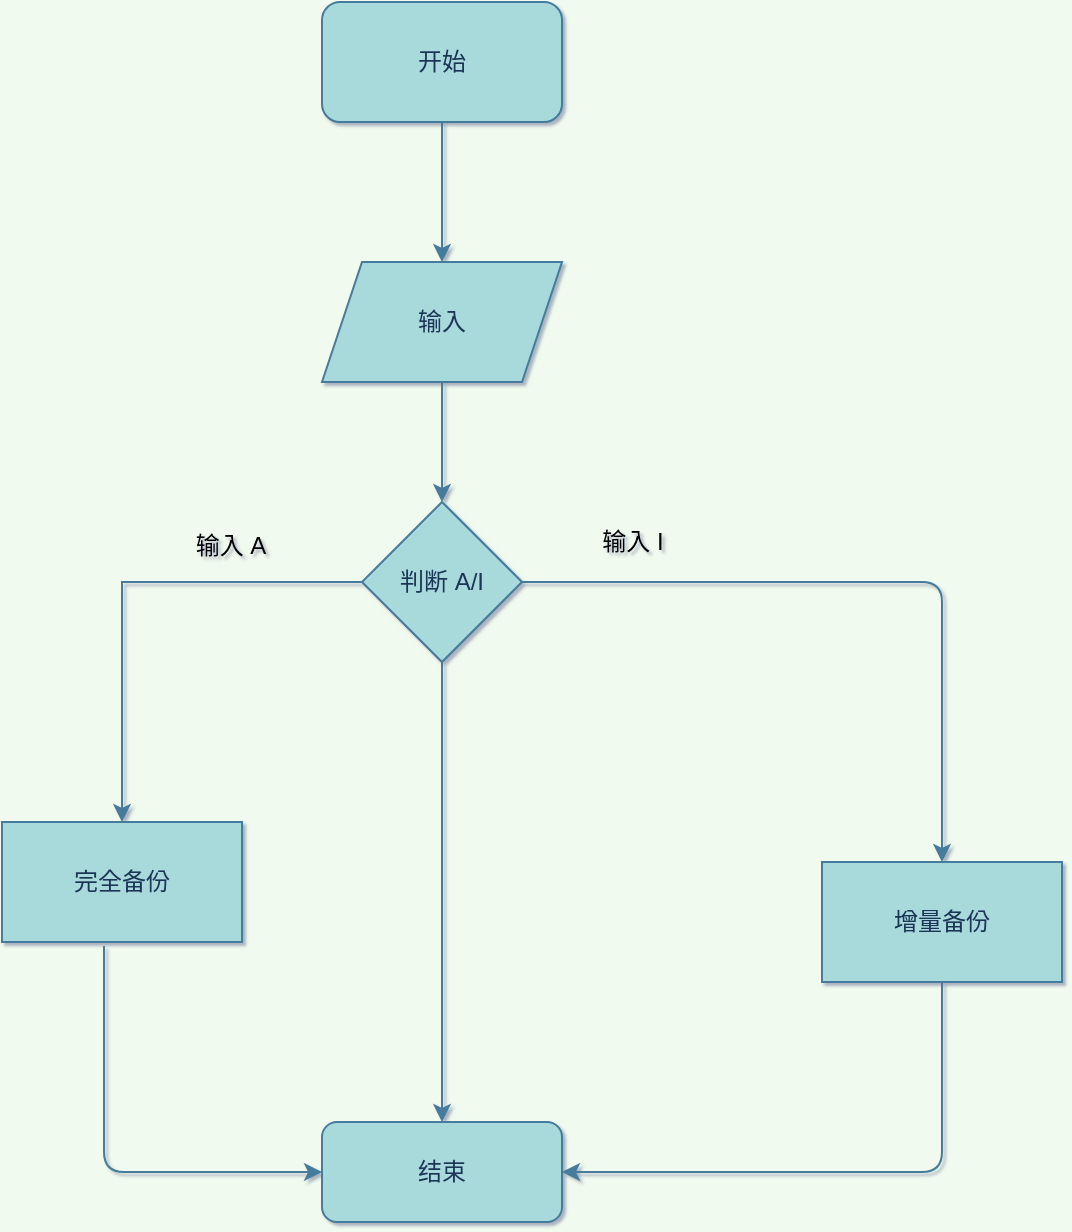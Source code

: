 <mxfile version="13.5.7" type="device"><diagram id="NDZjG3706rbUYQhc5TDf" name="Page-1"><mxGraphModel dx="1086" dy="806" grid="1" gridSize="10" guides="1" tooltips="1" connect="1" arrows="1" fold="1" page="1" pageScale="1" pageWidth="827" pageHeight="1169" background="#F1FAEE" math="0" shadow="1"><root><mxCell id="0"/><mxCell id="1" parent="0"/><mxCell id="t3R7jkDnnGibak_0f-d1-15" value="" style="edgeStyle=orthogonalEdgeStyle;rounded=0;orthogonalLoop=1;jettySize=auto;html=1;labelBackgroundColor=#F1FAEE;strokeColor=#457B9D;fontColor=#1D3557;" parent="1" source="t3R7jkDnnGibak_0f-d1-1" target="t3R7jkDnnGibak_0f-d1-3" edge="1"><mxGeometry relative="1" as="geometry"/></mxCell><mxCell id="t3R7jkDnnGibak_0f-d1-1" value="开始" style="rounded=1;whiteSpace=wrap;html=1;fillColor=#A8DADC;strokeColor=#457B9D;fontColor=#1D3557;" parent="1" vertex="1"><mxGeometry x="190" y="50" width="120" height="60" as="geometry"/></mxCell><mxCell id="t3R7jkDnnGibak_0f-d1-16" value="" style="edgeStyle=orthogonalEdgeStyle;rounded=0;orthogonalLoop=1;jettySize=auto;html=1;labelBackgroundColor=#F1FAEE;strokeColor=#457B9D;fontColor=#1D3557;" parent="1" source="t3R7jkDnnGibak_0f-d1-3" target="t3R7jkDnnGibak_0f-d1-5" edge="1"><mxGeometry relative="1" as="geometry"/></mxCell><mxCell id="t3R7jkDnnGibak_0f-d1-3" value="输入" style="shape=parallelogram;perimeter=parallelogramPerimeter;whiteSpace=wrap;html=1;fixedSize=1;fillColor=#A8DADC;strokeColor=#457B9D;fontColor=#1D3557;" parent="1" vertex="1"><mxGeometry x="190" y="180" width="120" height="60" as="geometry"/></mxCell><mxCell id="t3R7jkDnnGibak_0f-d1-23" value="" style="edgeStyle=orthogonalEdgeStyle;curved=0;rounded=0;sketch=0;orthogonalLoop=1;jettySize=auto;html=1;strokeColor=#457B9D;fillColor=#A8DADC;fontColor=#1D3557;" parent="1" source="t3R7jkDnnGibak_0f-d1-5" target="t3R7jkDnnGibak_0f-d1-22" edge="1"><mxGeometry relative="1" as="geometry"/></mxCell><mxCell id="t3R7jkDnnGibak_0f-d1-5" value="判断 A/I" style="rhombus;whiteSpace=wrap;html=1;fillColor=#A8DADC;strokeColor=#457B9D;fontColor=#1D3557;" parent="1" vertex="1"><mxGeometry x="210" y="300" width="80" height="80" as="geometry"/></mxCell><mxCell id="t3R7jkDnnGibak_0f-d1-6" value="结束" style="rounded=1;whiteSpace=wrap;html=1;fillColor=#A8DADC;strokeColor=#457B9D;fontColor=#1D3557;" parent="1" vertex="1"><mxGeometry x="190" y="610" width="120" height="50" as="geometry"/></mxCell><mxCell id="t3R7jkDnnGibak_0f-d1-7" value="增量备份" style="rounded=0;whiteSpace=wrap;html=1;fillColor=#A8DADC;strokeColor=#457B9D;fontColor=#1D3557;" parent="1" vertex="1"><mxGeometry x="440" y="480" width="120" height="60" as="geometry"/></mxCell><mxCell id="t3R7jkDnnGibak_0f-d1-8" value="" style="edgeStyle=elbowEdgeStyle;elbow=horizontal;endArrow=classic;html=1;exitX=1;exitY=0.5;exitDx=0;exitDy=0;labelBackgroundColor=#F1FAEE;strokeColor=#457B9D;fontColor=#1D3557;entryX=0.5;entryY=0;entryDx=0;entryDy=0;" parent="1" edge="1" target="t3R7jkDnnGibak_0f-d1-7" source="t3R7jkDnnGibak_0f-d1-5"><mxGeometry width="50" height="50" relative="1" as="geometry"><mxPoint x="320" y="330" as="sourcePoint"/><mxPoint x="640" y="470" as="targetPoint"/><Array as="points"><mxPoint x="500" y="410"/><mxPoint x="640" y="390"/></Array></mxGeometry></mxCell><mxCell id="t3R7jkDnnGibak_0f-d1-22" value="完全备份" style="whiteSpace=wrap;html=1;fontColor=#1D3557;strokeColor=#457B9D;fillColor=#A8DADC;" parent="1" vertex="1"><mxGeometry x="30" y="460" width="120" height="60" as="geometry"/></mxCell><mxCell id="t3R7jkDnnGibak_0f-d1-26" value="" style="edgeStyle=segmentEdgeStyle;endArrow=classic;html=1;strokeColor=#457B9D;fillColor=#A8DADC;fontColor=#1D3557;exitX=0.5;exitY=1;exitDx=0;exitDy=0;entryX=0.5;entryY=0;entryDx=0;entryDy=0;" parent="1" source="t3R7jkDnnGibak_0f-d1-5" target="t3R7jkDnnGibak_0f-d1-6" edge="1"><mxGeometry width="50" height="50" relative="1" as="geometry"><mxPoint x="560" y="450" as="sourcePoint"/><mxPoint x="610" y="400" as="targetPoint"/><Array as="points"><mxPoint x="250" y="590"/><mxPoint x="250" y="590"/></Array></mxGeometry></mxCell><mxCell id="t3R7jkDnnGibak_0f-d1-27" value="" style="edgeStyle=elbowEdgeStyle;elbow=vertical;endArrow=classic;html=1;strokeColor=#457B9D;fillColor=#A8DADC;fontColor=#1D3557;exitX=0.5;exitY=1;exitDx=0;exitDy=0;entryX=1;entryY=0.5;entryDx=0;entryDy=0;" parent="1" source="t3R7jkDnnGibak_0f-d1-7" target="t3R7jkDnnGibak_0f-d1-6" edge="1"><mxGeometry width="50" height="50" relative="1" as="geometry"><mxPoint x="560" y="450" as="sourcePoint"/><mxPoint x="350" y="718" as="targetPoint"/><Array as="points"><mxPoint x="460" y="635"/><mxPoint x="460" y="630"/><mxPoint x="410" y="630"/><mxPoint x="450" y="715"/></Array></mxGeometry></mxCell><mxCell id="t3R7jkDnnGibak_0f-d1-28" value="" style="edgeStyle=elbowEdgeStyle;elbow=vertical;endArrow=classic;html=1;strokeColor=#457B9D;fillColor=#A8DADC;fontColor=#1D3557;exitX=0.425;exitY=1.033;exitDx=0;exitDy=0;exitPerimeter=0;entryX=0;entryY=0.5;entryDx=0;entryDy=0;" parent="1" source="t3R7jkDnnGibak_0f-d1-22" target="t3R7jkDnnGibak_0f-d1-6" edge="1"><mxGeometry width="50" height="50" relative="1" as="geometry"><mxPoint x="560" y="450" as="sourcePoint"/><mxPoint x="610" y="400" as="targetPoint"/><Array as="points"><mxPoint x="140" y="635"/></Array></mxGeometry></mxCell><mxCell id="8KQ9_fQL6VAq08cvZOcE-1" value="输入 I&amp;nbsp; &amp;nbsp;" style="text;html=1;align=center;verticalAlign=middle;resizable=0;points=[];autosize=1;" vertex="1" parent="1"><mxGeometry x="320" y="310" width="60" height="20" as="geometry"/></mxCell><mxCell id="8KQ9_fQL6VAq08cvZOcE-2" value="输入 A" style="text;html=1;align=center;verticalAlign=middle;resizable=0;points=[];autosize=1;" vertex="1" parent="1"><mxGeometry x="119" y="312" width="50" height="20" as="geometry"/></mxCell></root></mxGraphModel></diagram></mxfile>
